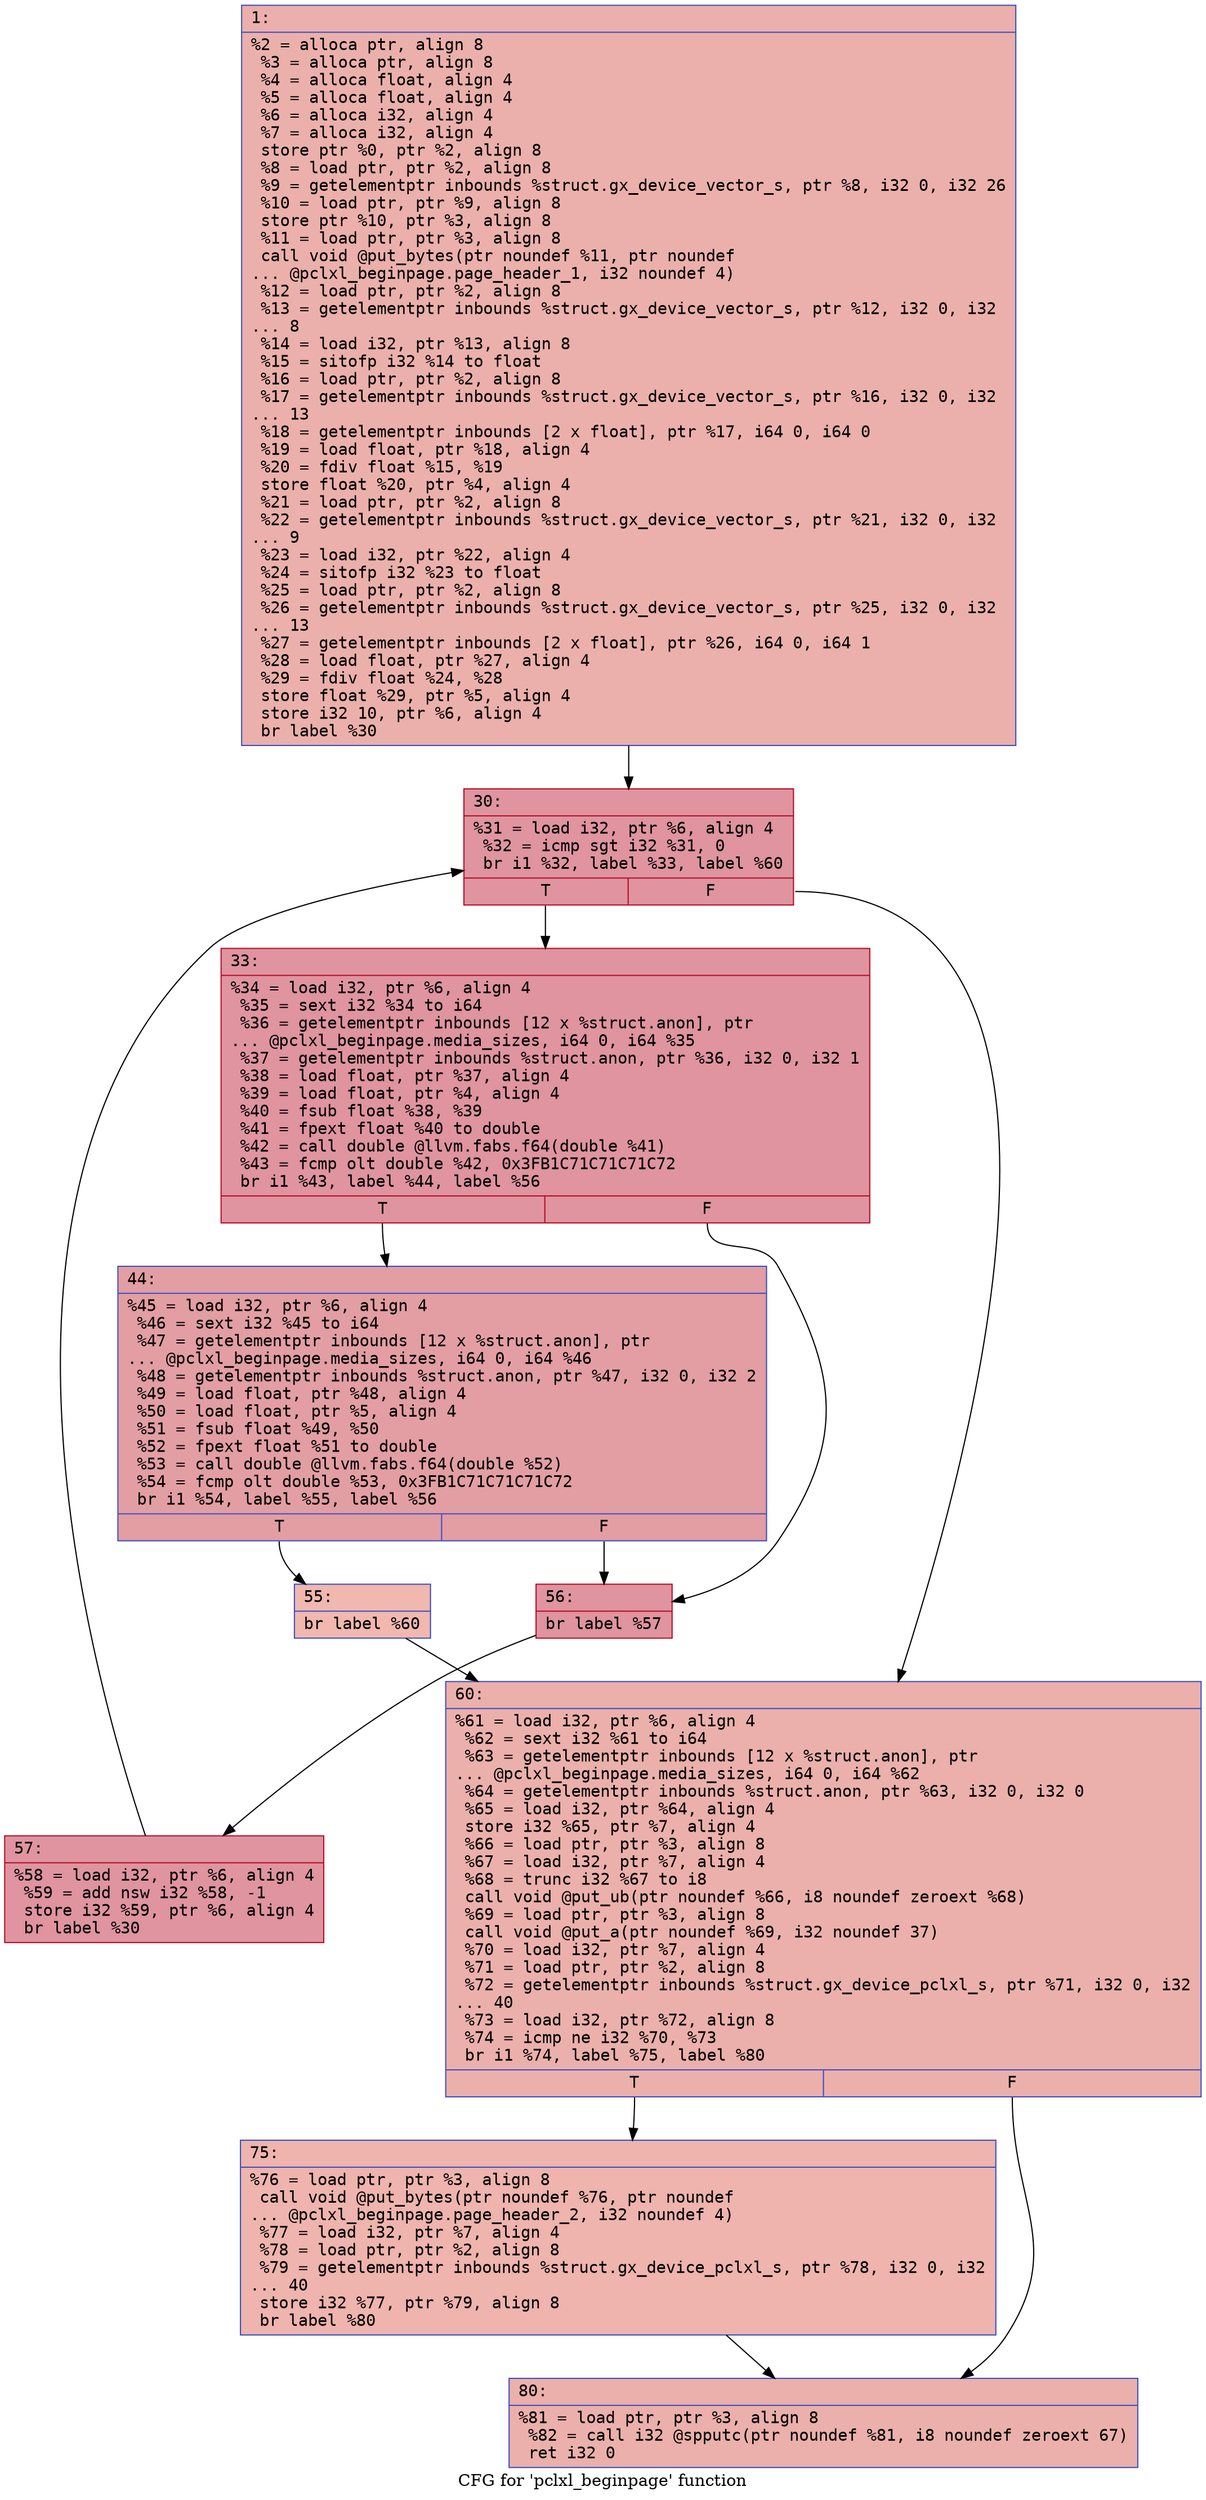 digraph "CFG for 'pclxl_beginpage' function" {
	label="CFG for 'pclxl_beginpage' function";

	Node0x600003ba7070 [shape=record,color="#3d50c3ff", style=filled, fillcolor="#d24b4070" fontname="Courier",label="{1:\l|  %2 = alloca ptr, align 8\l  %3 = alloca ptr, align 8\l  %4 = alloca float, align 4\l  %5 = alloca float, align 4\l  %6 = alloca i32, align 4\l  %7 = alloca i32, align 4\l  store ptr %0, ptr %2, align 8\l  %8 = load ptr, ptr %2, align 8\l  %9 = getelementptr inbounds %struct.gx_device_vector_s, ptr %8, i32 0, i32 26\l  %10 = load ptr, ptr %9, align 8\l  store ptr %10, ptr %3, align 8\l  %11 = load ptr, ptr %3, align 8\l  call void @put_bytes(ptr noundef %11, ptr noundef\l... @pclxl_beginpage.page_header_1, i32 noundef 4)\l  %12 = load ptr, ptr %2, align 8\l  %13 = getelementptr inbounds %struct.gx_device_vector_s, ptr %12, i32 0, i32\l... 8\l  %14 = load i32, ptr %13, align 8\l  %15 = sitofp i32 %14 to float\l  %16 = load ptr, ptr %2, align 8\l  %17 = getelementptr inbounds %struct.gx_device_vector_s, ptr %16, i32 0, i32\l... 13\l  %18 = getelementptr inbounds [2 x float], ptr %17, i64 0, i64 0\l  %19 = load float, ptr %18, align 4\l  %20 = fdiv float %15, %19\l  store float %20, ptr %4, align 4\l  %21 = load ptr, ptr %2, align 8\l  %22 = getelementptr inbounds %struct.gx_device_vector_s, ptr %21, i32 0, i32\l... 9\l  %23 = load i32, ptr %22, align 4\l  %24 = sitofp i32 %23 to float\l  %25 = load ptr, ptr %2, align 8\l  %26 = getelementptr inbounds %struct.gx_device_vector_s, ptr %25, i32 0, i32\l... 13\l  %27 = getelementptr inbounds [2 x float], ptr %26, i64 0, i64 1\l  %28 = load float, ptr %27, align 4\l  %29 = fdiv float %24, %28\l  store float %29, ptr %5, align 4\l  store i32 10, ptr %6, align 4\l  br label %30\l}"];
	Node0x600003ba7070 -> Node0x600003ba70c0[tooltip="1 -> 30\nProbability 100.00%" ];
	Node0x600003ba70c0 [shape=record,color="#b70d28ff", style=filled, fillcolor="#b70d2870" fontname="Courier",label="{30:\l|  %31 = load i32, ptr %6, align 4\l  %32 = icmp sgt i32 %31, 0\l  br i1 %32, label %33, label %60\l|{<s0>T|<s1>F}}"];
	Node0x600003ba70c0:s0 -> Node0x600003ba7110[tooltip="30 -> 33\nProbability 96.88%" ];
	Node0x600003ba70c0:s1 -> Node0x600003ba72a0[tooltip="30 -> 60\nProbability 3.12%" ];
	Node0x600003ba7110 [shape=record,color="#b70d28ff", style=filled, fillcolor="#b70d2870" fontname="Courier",label="{33:\l|  %34 = load i32, ptr %6, align 4\l  %35 = sext i32 %34 to i64\l  %36 = getelementptr inbounds [12 x %struct.anon], ptr\l... @pclxl_beginpage.media_sizes, i64 0, i64 %35\l  %37 = getelementptr inbounds %struct.anon, ptr %36, i32 0, i32 1\l  %38 = load float, ptr %37, align 4\l  %39 = load float, ptr %4, align 4\l  %40 = fsub float %38, %39\l  %41 = fpext float %40 to double\l  %42 = call double @llvm.fabs.f64(double %41)\l  %43 = fcmp olt double %42, 0x3FB1C71C71C71C72\l  br i1 %43, label %44, label %56\l|{<s0>T|<s1>F}}"];
	Node0x600003ba7110:s0 -> Node0x600003ba7160[tooltip="33 -> 44\nProbability 50.00%" ];
	Node0x600003ba7110:s1 -> Node0x600003ba7200[tooltip="33 -> 56\nProbability 50.00%" ];
	Node0x600003ba7160 [shape=record,color="#3d50c3ff", style=filled, fillcolor="#be242e70" fontname="Courier",label="{44:\l|  %45 = load i32, ptr %6, align 4\l  %46 = sext i32 %45 to i64\l  %47 = getelementptr inbounds [12 x %struct.anon], ptr\l... @pclxl_beginpage.media_sizes, i64 0, i64 %46\l  %48 = getelementptr inbounds %struct.anon, ptr %47, i32 0, i32 2\l  %49 = load float, ptr %48, align 4\l  %50 = load float, ptr %5, align 4\l  %51 = fsub float %49, %50\l  %52 = fpext float %51 to double\l  %53 = call double @llvm.fabs.f64(double %52)\l  %54 = fcmp olt double %53, 0x3FB1C71C71C71C72\l  br i1 %54, label %55, label %56\l|{<s0>T|<s1>F}}"];
	Node0x600003ba7160:s0 -> Node0x600003ba71b0[tooltip="44 -> 55\nProbability 3.12%" ];
	Node0x600003ba7160:s1 -> Node0x600003ba7200[tooltip="44 -> 56\nProbability 96.88%" ];
	Node0x600003ba71b0 [shape=record,color="#3d50c3ff", style=filled, fillcolor="#dc5d4a70" fontname="Courier",label="{55:\l|  br label %60\l}"];
	Node0x600003ba71b0 -> Node0x600003ba72a0[tooltip="55 -> 60\nProbability 100.00%" ];
	Node0x600003ba7200 [shape=record,color="#b70d28ff", style=filled, fillcolor="#b70d2870" fontname="Courier",label="{56:\l|  br label %57\l}"];
	Node0x600003ba7200 -> Node0x600003ba7250[tooltip="56 -> 57\nProbability 100.00%" ];
	Node0x600003ba7250 [shape=record,color="#b70d28ff", style=filled, fillcolor="#b70d2870" fontname="Courier",label="{57:\l|  %58 = load i32, ptr %6, align 4\l  %59 = add nsw i32 %58, -1\l  store i32 %59, ptr %6, align 4\l  br label %30\l}"];
	Node0x600003ba7250 -> Node0x600003ba70c0[tooltip="57 -> 30\nProbability 100.00%" ];
	Node0x600003ba72a0 [shape=record,color="#3d50c3ff", style=filled, fillcolor="#d24b4070" fontname="Courier",label="{60:\l|  %61 = load i32, ptr %6, align 4\l  %62 = sext i32 %61 to i64\l  %63 = getelementptr inbounds [12 x %struct.anon], ptr\l... @pclxl_beginpage.media_sizes, i64 0, i64 %62\l  %64 = getelementptr inbounds %struct.anon, ptr %63, i32 0, i32 0\l  %65 = load i32, ptr %64, align 4\l  store i32 %65, ptr %7, align 4\l  %66 = load ptr, ptr %3, align 8\l  %67 = load i32, ptr %7, align 4\l  %68 = trunc i32 %67 to i8\l  call void @put_ub(ptr noundef %66, i8 noundef zeroext %68)\l  %69 = load ptr, ptr %3, align 8\l  call void @put_a(ptr noundef %69, i32 noundef 37)\l  %70 = load i32, ptr %7, align 4\l  %71 = load ptr, ptr %2, align 8\l  %72 = getelementptr inbounds %struct.gx_device_pclxl_s, ptr %71, i32 0, i32\l... 40\l  %73 = load i32, ptr %72, align 8\l  %74 = icmp ne i32 %70, %73\l  br i1 %74, label %75, label %80\l|{<s0>T|<s1>F}}"];
	Node0x600003ba72a0:s0 -> Node0x600003ba72f0[tooltip="60 -> 75\nProbability 50.00%" ];
	Node0x600003ba72a0:s1 -> Node0x600003ba7340[tooltip="60 -> 80\nProbability 50.00%" ];
	Node0x600003ba72f0 [shape=record,color="#3d50c3ff", style=filled, fillcolor="#d8564670" fontname="Courier",label="{75:\l|  %76 = load ptr, ptr %3, align 8\l  call void @put_bytes(ptr noundef %76, ptr noundef\l... @pclxl_beginpage.page_header_2, i32 noundef 4)\l  %77 = load i32, ptr %7, align 4\l  %78 = load ptr, ptr %2, align 8\l  %79 = getelementptr inbounds %struct.gx_device_pclxl_s, ptr %78, i32 0, i32\l... 40\l  store i32 %77, ptr %79, align 8\l  br label %80\l}"];
	Node0x600003ba72f0 -> Node0x600003ba7340[tooltip="75 -> 80\nProbability 100.00%" ];
	Node0x600003ba7340 [shape=record,color="#3d50c3ff", style=filled, fillcolor="#d24b4070" fontname="Courier",label="{80:\l|  %81 = load ptr, ptr %3, align 8\l  %82 = call i32 @spputc(ptr noundef %81, i8 noundef zeroext 67)\l  ret i32 0\l}"];
}
